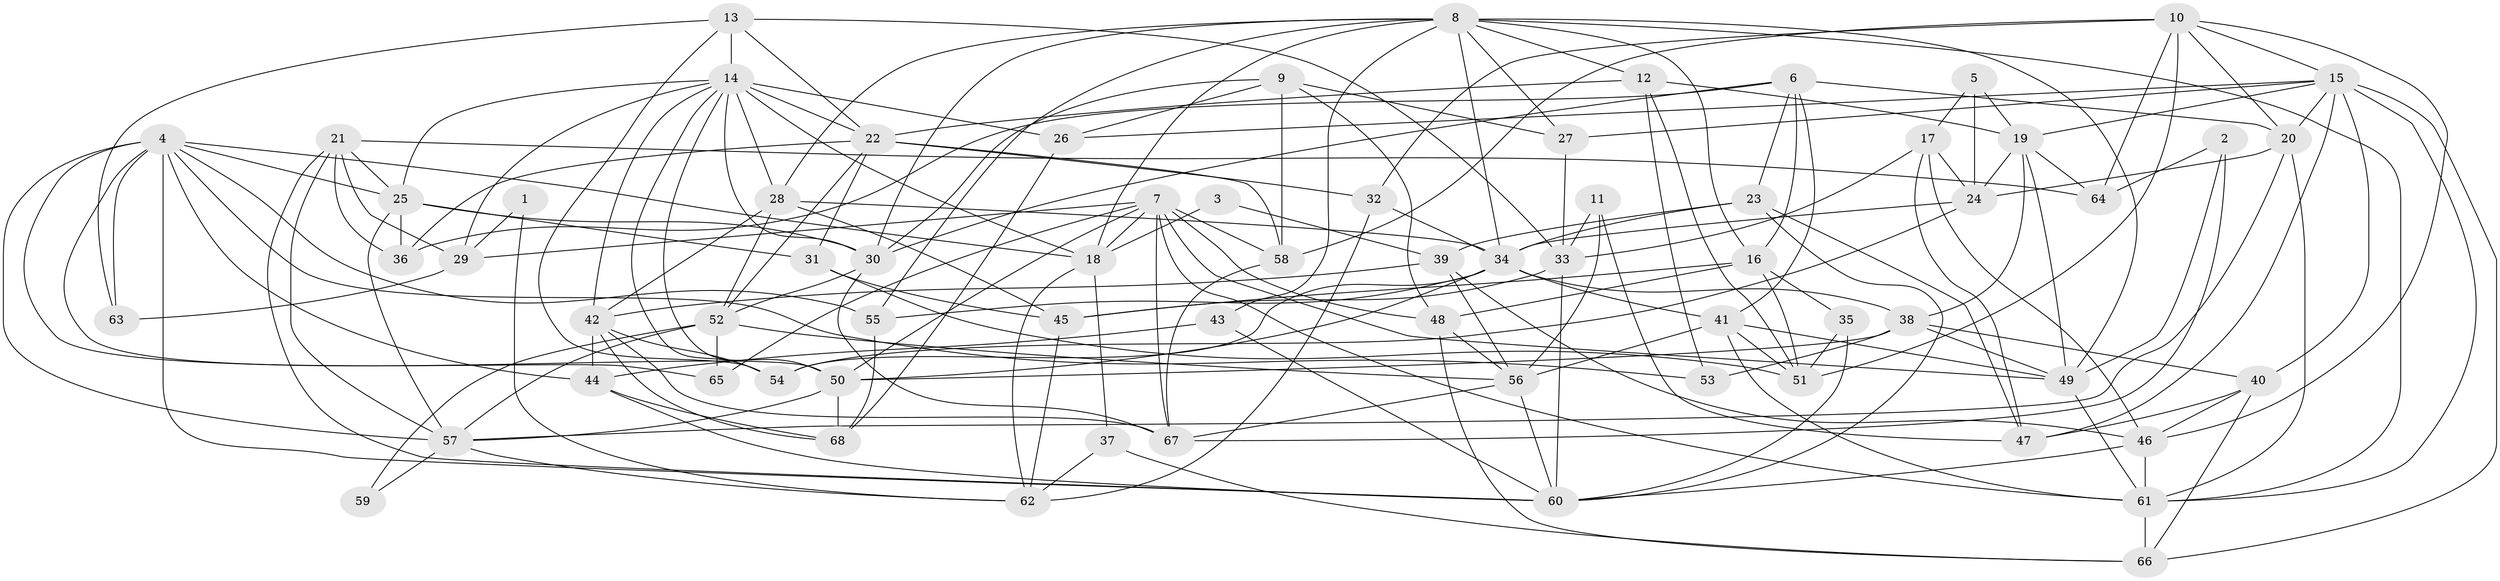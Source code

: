 // original degree distribution, {4: 0.22962962962962963, 6: 0.1111111111111111, 5: 0.2222222222222222, 3: 0.23703703703703705, 2: 0.16296296296296298, 8: 0.007407407407407408, 7: 0.02962962962962963}
// Generated by graph-tools (version 1.1) at 2025/01/03/09/25 03:01:59]
// undirected, 68 vertices, 191 edges
graph export_dot {
graph [start="1"]
  node [color=gray90,style=filled];
  1;
  2;
  3;
  4;
  5;
  6;
  7;
  8;
  9;
  10;
  11;
  12;
  13;
  14;
  15;
  16;
  17;
  18;
  19;
  20;
  21;
  22;
  23;
  24;
  25;
  26;
  27;
  28;
  29;
  30;
  31;
  32;
  33;
  34;
  35;
  36;
  37;
  38;
  39;
  40;
  41;
  42;
  43;
  44;
  45;
  46;
  47;
  48;
  49;
  50;
  51;
  52;
  53;
  54;
  55;
  56;
  57;
  58;
  59;
  60;
  61;
  62;
  63;
  64;
  65;
  66;
  67;
  68;
  1 -- 29 [weight=1.0];
  1 -- 62 [weight=1.0];
  2 -- 49 [weight=1.0];
  2 -- 64 [weight=1.0];
  2 -- 67 [weight=2.0];
  3 -- 18 [weight=1.0];
  3 -- 39 [weight=1.0];
  4 -- 18 [weight=1.0];
  4 -- 25 [weight=1.0];
  4 -- 44 [weight=1.0];
  4 -- 50 [weight=1.0];
  4 -- 53 [weight=1.0];
  4 -- 55 [weight=1.0];
  4 -- 57 [weight=1.0];
  4 -- 60 [weight=1.0];
  4 -- 63 [weight=1.0];
  4 -- 65 [weight=1.0];
  5 -- 17 [weight=1.0];
  5 -- 19 [weight=1.0];
  5 -- 24 [weight=1.0];
  6 -- 16 [weight=1.0];
  6 -- 20 [weight=1.0];
  6 -- 23 [weight=1.0];
  6 -- 30 [weight=1.0];
  6 -- 36 [weight=1.0];
  6 -- 41 [weight=1.0];
  7 -- 18 [weight=1.0];
  7 -- 29 [weight=1.0];
  7 -- 48 [weight=1.0];
  7 -- 49 [weight=1.0];
  7 -- 50 [weight=1.0];
  7 -- 58 [weight=1.0];
  7 -- 61 [weight=1.0];
  7 -- 65 [weight=1.0];
  7 -- 67 [weight=1.0];
  8 -- 12 [weight=1.0];
  8 -- 16 [weight=1.0];
  8 -- 18 [weight=1.0];
  8 -- 27 [weight=1.0];
  8 -- 28 [weight=1.0];
  8 -- 30 [weight=1.0];
  8 -- 34 [weight=1.0];
  8 -- 43 [weight=1.0];
  8 -- 49 [weight=1.0];
  8 -- 55 [weight=1.0];
  8 -- 61 [weight=1.0];
  9 -- 26 [weight=1.0];
  9 -- 27 [weight=1.0];
  9 -- 30 [weight=1.0];
  9 -- 48 [weight=1.0];
  9 -- 58 [weight=1.0];
  10 -- 15 [weight=1.0];
  10 -- 20 [weight=1.0];
  10 -- 32 [weight=1.0];
  10 -- 46 [weight=1.0];
  10 -- 51 [weight=1.0];
  10 -- 58 [weight=1.0];
  10 -- 64 [weight=1.0];
  11 -- 33 [weight=1.0];
  11 -- 47 [weight=1.0];
  11 -- 56 [weight=1.0];
  12 -- 19 [weight=1.0];
  12 -- 22 [weight=1.0];
  12 -- 51 [weight=1.0];
  12 -- 53 [weight=1.0];
  13 -- 14 [weight=1.0];
  13 -- 22 [weight=1.0];
  13 -- 33 [weight=1.0];
  13 -- 54 [weight=1.0];
  13 -- 63 [weight=1.0];
  14 -- 18 [weight=1.0];
  14 -- 22 [weight=1.0];
  14 -- 25 [weight=1.0];
  14 -- 26 [weight=2.0];
  14 -- 28 [weight=1.0];
  14 -- 29 [weight=1.0];
  14 -- 30 [weight=1.0];
  14 -- 42 [weight=1.0];
  14 -- 50 [weight=1.0];
  14 -- 54 [weight=1.0];
  15 -- 19 [weight=1.0];
  15 -- 20 [weight=1.0];
  15 -- 26 [weight=1.0];
  15 -- 27 [weight=1.0];
  15 -- 40 [weight=1.0];
  15 -- 47 [weight=1.0];
  15 -- 61 [weight=1.0];
  15 -- 66 [weight=1.0];
  16 -- 35 [weight=1.0];
  16 -- 45 [weight=1.0];
  16 -- 48 [weight=2.0];
  16 -- 51 [weight=1.0];
  17 -- 24 [weight=1.0];
  17 -- 33 [weight=1.0];
  17 -- 46 [weight=1.0];
  17 -- 47 [weight=1.0];
  18 -- 37 [weight=1.0];
  18 -- 62 [weight=1.0];
  19 -- 24 [weight=1.0];
  19 -- 38 [weight=1.0];
  19 -- 49 [weight=1.0];
  19 -- 64 [weight=1.0];
  20 -- 24 [weight=1.0];
  20 -- 57 [weight=1.0];
  20 -- 61 [weight=1.0];
  21 -- 25 [weight=1.0];
  21 -- 29 [weight=1.0];
  21 -- 36 [weight=1.0];
  21 -- 57 [weight=1.0];
  21 -- 60 [weight=1.0];
  21 -- 64 [weight=1.0];
  22 -- 31 [weight=1.0];
  22 -- 32 [weight=1.0];
  22 -- 36 [weight=1.0];
  22 -- 52 [weight=1.0];
  22 -- 58 [weight=1.0];
  23 -- 34 [weight=1.0];
  23 -- 39 [weight=1.0];
  23 -- 47 [weight=1.0];
  23 -- 60 [weight=1.0];
  24 -- 34 [weight=1.0];
  24 -- 54 [weight=1.0];
  25 -- 30 [weight=1.0];
  25 -- 31 [weight=1.0];
  25 -- 36 [weight=1.0];
  25 -- 57 [weight=1.0];
  26 -- 68 [weight=1.0];
  27 -- 33 [weight=1.0];
  28 -- 34 [weight=1.0];
  28 -- 42 [weight=1.0];
  28 -- 45 [weight=1.0];
  28 -- 52 [weight=1.0];
  29 -- 63 [weight=1.0];
  30 -- 52 [weight=1.0];
  30 -- 67 [weight=1.0];
  31 -- 45 [weight=1.0];
  31 -- 51 [weight=1.0];
  32 -- 34 [weight=1.0];
  32 -- 62 [weight=1.0];
  33 -- 45 [weight=1.0];
  33 -- 60 [weight=2.0];
  34 -- 38 [weight=1.0];
  34 -- 41 [weight=1.0];
  34 -- 50 [weight=1.0];
  34 -- 54 [weight=1.0];
  34 -- 55 [weight=1.0];
  35 -- 51 [weight=1.0];
  35 -- 60 [weight=1.0];
  37 -- 62 [weight=1.0];
  37 -- 66 [weight=1.0];
  38 -- 40 [weight=2.0];
  38 -- 49 [weight=1.0];
  38 -- 50 [weight=1.0];
  38 -- 53 [weight=1.0];
  39 -- 42 [weight=1.0];
  39 -- 46 [weight=1.0];
  39 -- 56 [weight=1.0];
  40 -- 46 [weight=1.0];
  40 -- 47 [weight=2.0];
  40 -- 66 [weight=1.0];
  41 -- 49 [weight=1.0];
  41 -- 51 [weight=1.0];
  41 -- 56 [weight=1.0];
  41 -- 61 [weight=1.0];
  42 -- 44 [weight=1.0];
  42 -- 54 [weight=1.0];
  42 -- 67 [weight=1.0];
  42 -- 68 [weight=1.0];
  43 -- 44 [weight=2.0];
  43 -- 60 [weight=1.0];
  44 -- 60 [weight=1.0];
  44 -- 68 [weight=1.0];
  45 -- 62 [weight=1.0];
  46 -- 60 [weight=1.0];
  46 -- 61 [weight=1.0];
  48 -- 56 [weight=1.0];
  48 -- 66 [weight=1.0];
  49 -- 61 [weight=1.0];
  50 -- 57 [weight=1.0];
  50 -- 68 [weight=1.0];
  52 -- 56 [weight=1.0];
  52 -- 57 [weight=1.0];
  52 -- 59 [weight=2.0];
  52 -- 65 [weight=1.0];
  55 -- 68 [weight=1.0];
  56 -- 60 [weight=1.0];
  56 -- 67 [weight=1.0];
  57 -- 59 [weight=1.0];
  57 -- 62 [weight=1.0];
  58 -- 67 [weight=1.0];
  61 -- 66 [weight=1.0];
}

